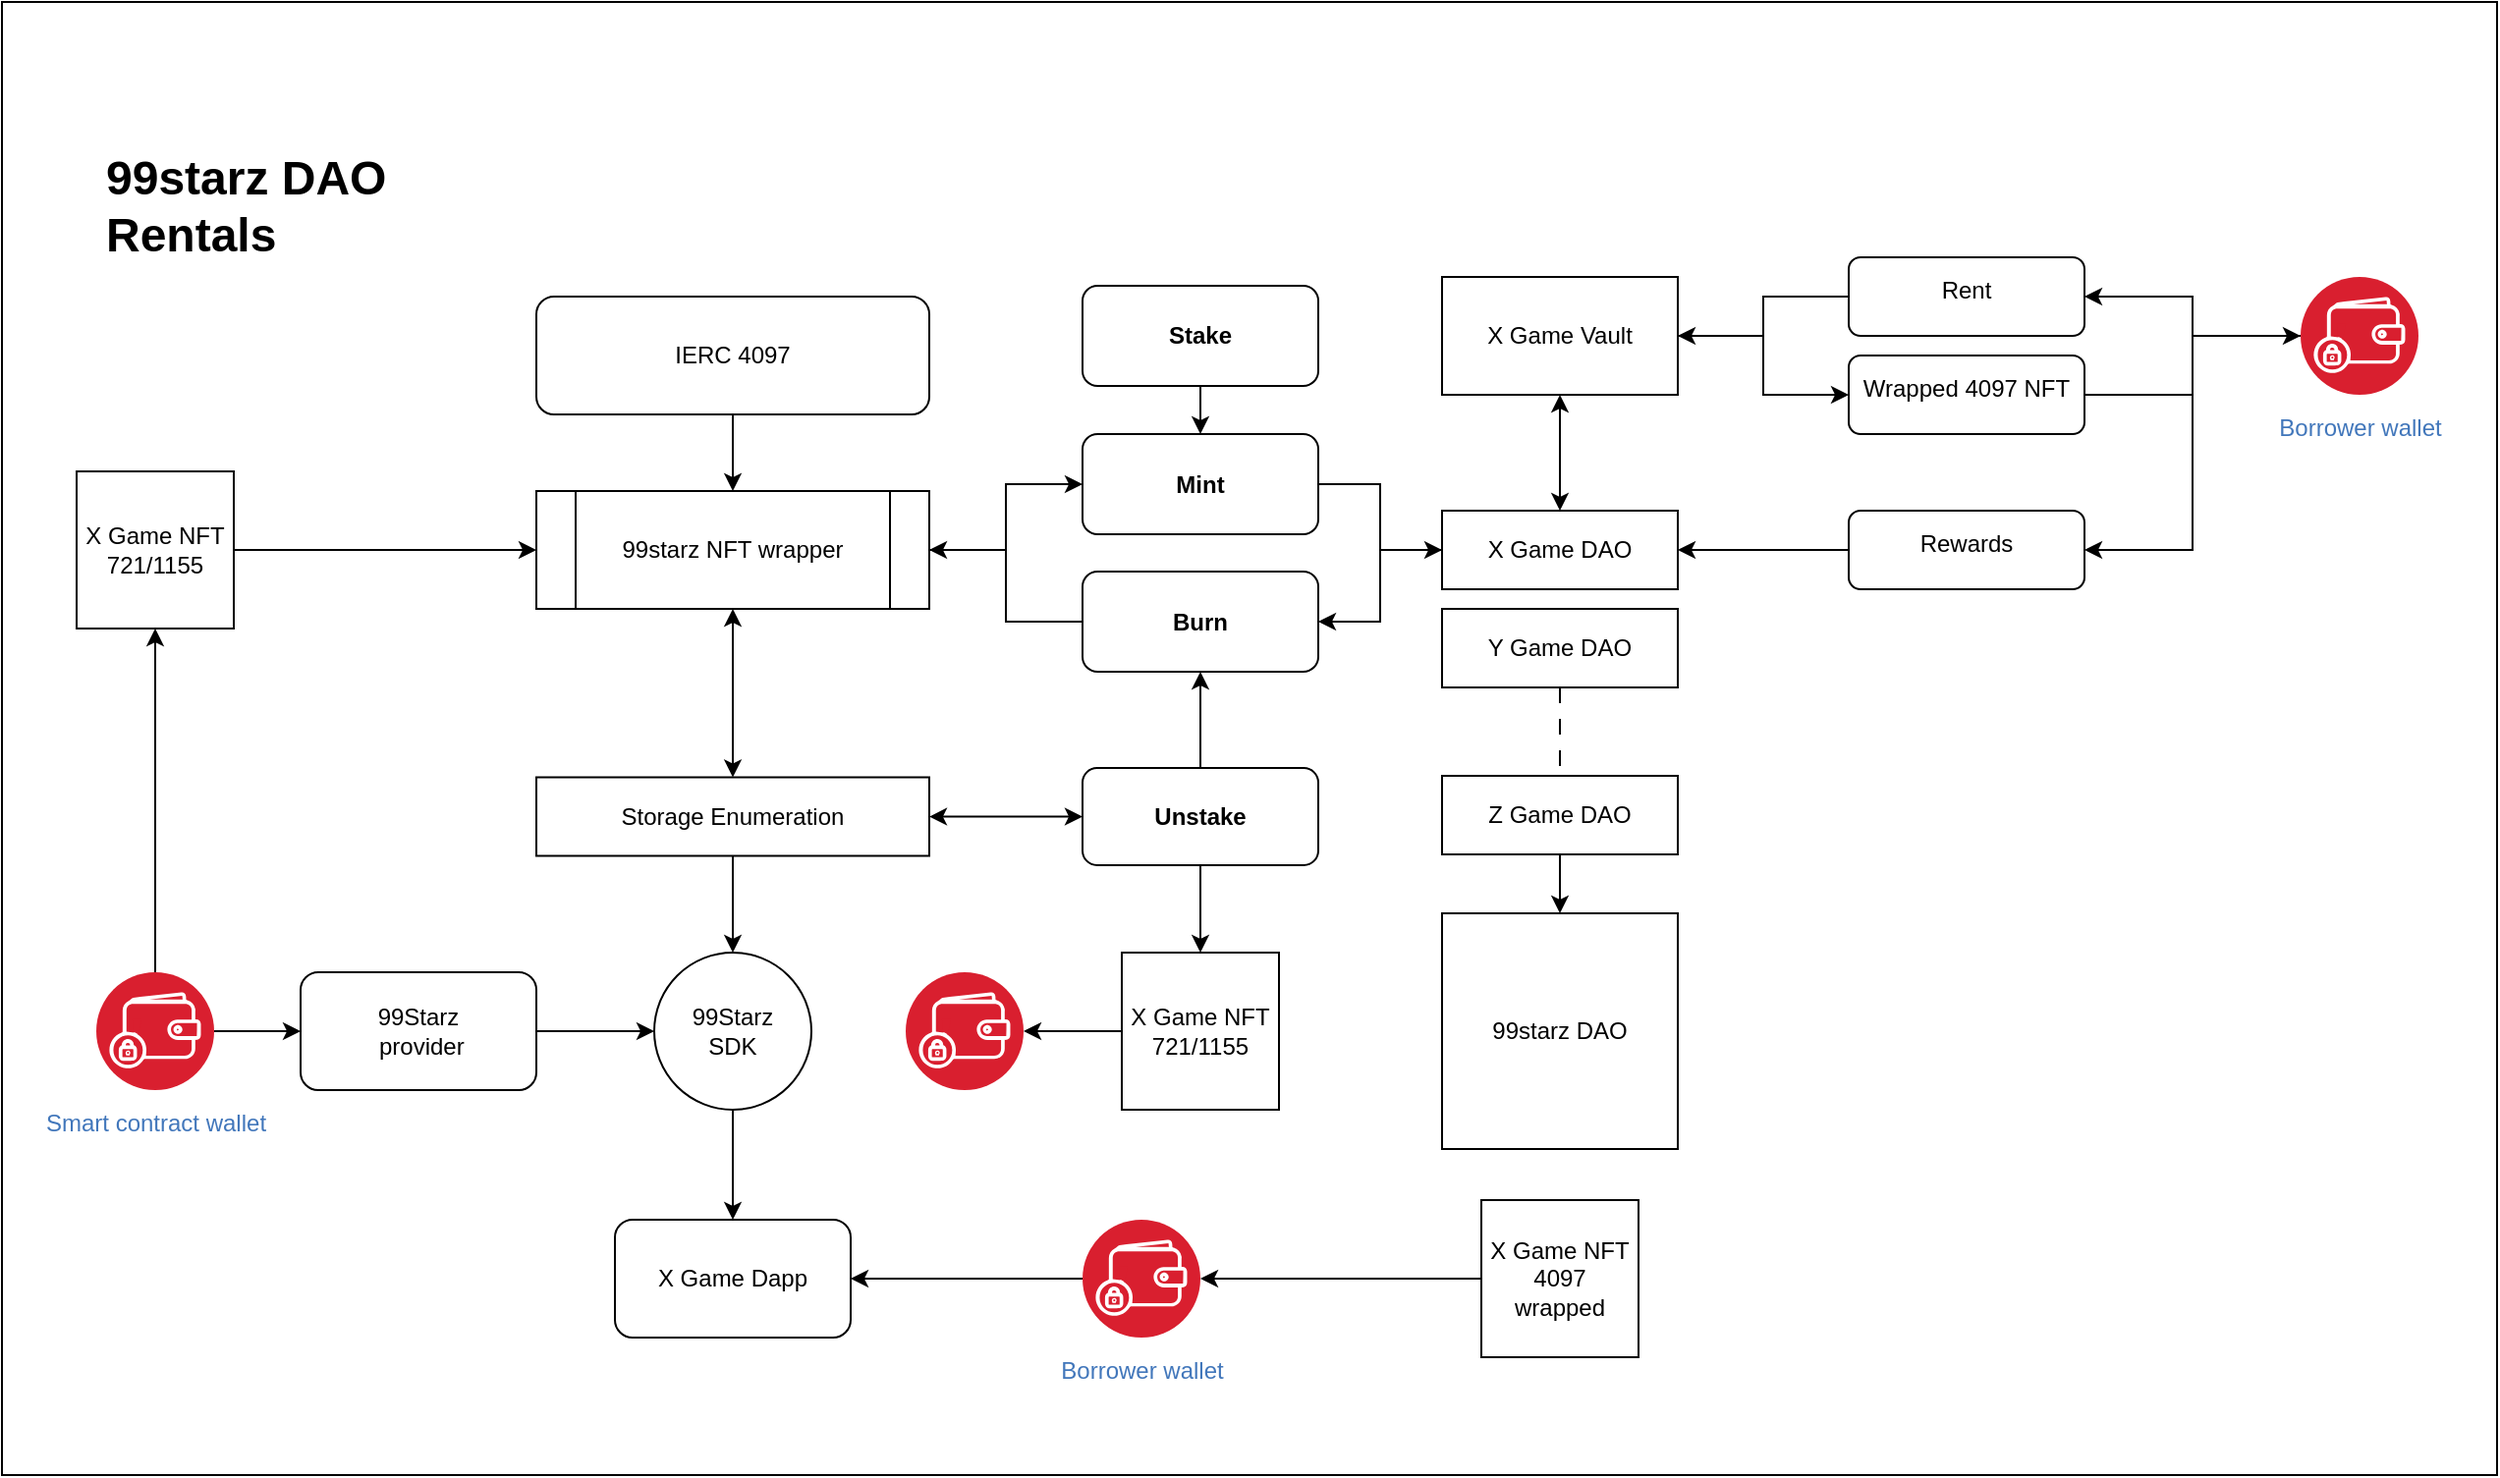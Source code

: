 <mxfile version="24.0.4" type="github">
  <diagram name="Page-1" id="VG9prOFa8QgIFDCGZgP3">
    <mxGraphModel dx="2340" dy="1185" grid="1" gridSize="10" guides="1" tooltips="1" connect="1" arrows="1" fold="1" page="1" pageScale="1" pageWidth="850" pageHeight="1100" math="0" shadow="0">
      <root>
        <mxCell id="0" />
        <mxCell id="1" parent="0" />
        <mxCell id="slcEtXl4ANhl4ZLk67iS-10" value="" style="rounded=0;whiteSpace=wrap;html=1;" parent="1" vertex="1">
          <mxGeometry x="170" y="80" width="1270" height="750" as="geometry" />
        </mxCell>
        <mxCell id="slcEtXl4ANhl4ZLk67iS-5" style="edgeStyle=orthogonalEdgeStyle;rounded=0;orthogonalLoop=1;jettySize=auto;html=1;" parent="1" source="CwHaMfXqF2rZw4a0Jr2v-1" edge="1">
          <mxGeometry relative="1" as="geometry">
            <mxPoint x="542" y="700" as="targetPoint" />
          </mxGeometry>
        </mxCell>
        <mxCell id="CwHaMfXqF2rZw4a0Jr2v-1" value="99Starz &lt;br&gt;SDK" style="ellipse;whiteSpace=wrap;html=1;aspect=fixed;" parent="1" vertex="1">
          <mxGeometry x="502" y="564" width="80" height="80" as="geometry" />
        </mxCell>
        <mxCell id="CwHaMfXqF2rZw4a0Jr2v-20" style="edgeStyle=orthogonalEdgeStyle;rounded=0;orthogonalLoop=1;jettySize=auto;html=1;" parent="1" source="CwHaMfXqF2rZw4a0Jr2v-2" target="CwHaMfXqF2rZw4a0Jr2v-15" edge="1">
          <mxGeometry relative="1" as="geometry" />
        </mxCell>
        <mxCell id="CwHaMfXqF2rZw4a0Jr2v-2" value="X Game NFT&lt;br&gt;721/1155" style="whiteSpace=wrap;html=1;aspect=fixed;" parent="1" vertex="1">
          <mxGeometry x="208" y="319" width="80" height="80" as="geometry" />
        </mxCell>
        <mxCell id="CwHaMfXqF2rZw4a0Jr2v-4" value="" style="edgeStyle=orthogonalEdgeStyle;rounded=0;orthogonalLoop=1;jettySize=auto;html=1;" parent="1" source="CwHaMfXqF2rZw4a0Jr2v-3" target="CwHaMfXqF2rZw4a0Jr2v-2" edge="1">
          <mxGeometry relative="1" as="geometry" />
        </mxCell>
        <mxCell id="slcEtXl4ANhl4ZLk67iS-9" value="" style="edgeStyle=orthogonalEdgeStyle;rounded=0;orthogonalLoop=1;jettySize=auto;html=1;" parent="1" source="CwHaMfXqF2rZw4a0Jr2v-3" target="slcEtXl4ANhl4ZLk67iS-7" edge="1">
          <mxGeometry relative="1" as="geometry" />
        </mxCell>
        <mxCell id="CwHaMfXqF2rZw4a0Jr2v-3" value="Smart contract wallet" style="image;aspect=fixed;perimeter=ellipsePerimeter;html=1;align=center;shadow=0;dashed=0;fontColor=#4277BB;labelBackgroundColor=default;fontSize=12;spacingTop=3;image=img/lib/ibm/blockchain/wallet.svg;" parent="1" vertex="1">
          <mxGeometry x="218" y="574" width="60" height="60" as="geometry" />
        </mxCell>
        <mxCell id="CwHaMfXqF2rZw4a0Jr2v-9" value="99starz DAO" style="whiteSpace=wrap;html=1;aspect=fixed;" parent="1" vertex="1">
          <mxGeometry x="903" y="544" width="120" height="120" as="geometry" />
        </mxCell>
        <mxCell id="CwHaMfXqF2rZw4a0Jr2v-14" value="" style="edgeStyle=orthogonalEdgeStyle;rounded=0;orthogonalLoop=1;jettySize=auto;html=1;" parent="1" source="CwHaMfXqF2rZw4a0Jr2v-10" target="CwHaMfXqF2rZw4a0Jr2v-9" edge="1">
          <mxGeometry relative="1" as="geometry" />
        </mxCell>
        <mxCell id="CwHaMfXqF2rZw4a0Jr2v-10" value="Z Game DAO" style="rounded=0;whiteSpace=wrap;html=1;" parent="1" vertex="1">
          <mxGeometry x="903" y="474" width="120" height="40" as="geometry" />
        </mxCell>
        <mxCell id="CwHaMfXqF2rZw4a0Jr2v-13" value="" style="edgeStyle=orthogonalEdgeStyle;rounded=0;orthogonalLoop=1;jettySize=auto;html=1;dashed=1;dashPattern=8 8;endArrow=none;endFill=0;" parent="1" source="CwHaMfXqF2rZw4a0Jr2v-11" target="CwHaMfXqF2rZw4a0Jr2v-10" edge="1">
          <mxGeometry relative="1" as="geometry" />
        </mxCell>
        <mxCell id="CwHaMfXqF2rZw4a0Jr2v-11" value="Y Game DAO" style="rounded=0;whiteSpace=wrap;html=1;" parent="1" vertex="1">
          <mxGeometry x="903" y="389" width="120" height="40" as="geometry" />
        </mxCell>
        <mxCell id="CwHaMfXqF2rZw4a0Jr2v-26" style="edgeStyle=orthogonalEdgeStyle;rounded=0;orthogonalLoop=1;jettySize=auto;html=1;" parent="1" source="CwHaMfXqF2rZw4a0Jr2v-12" target="CwHaMfXqF2rZw4a0Jr2v-23" edge="1">
          <mxGeometry relative="1" as="geometry" />
        </mxCell>
        <mxCell id="slcEtXl4ANhl4ZLk67iS-2" value="" style="edgeStyle=orthogonalEdgeStyle;rounded=0;orthogonalLoop=1;jettySize=auto;html=1;startArrow=classic;startFill=1;" parent="1" source="CwHaMfXqF2rZw4a0Jr2v-12" target="slcEtXl4ANhl4ZLk67iS-1" edge="1">
          <mxGeometry relative="1" as="geometry" />
        </mxCell>
        <mxCell id="CwHaMfXqF2rZw4a0Jr2v-12" value="X Game DAO" style="rounded=0;whiteSpace=wrap;html=1;" parent="1" vertex="1">
          <mxGeometry x="903" y="339" width="120" height="40" as="geometry" />
        </mxCell>
        <mxCell id="CwHaMfXqF2rZw4a0Jr2v-17" value="" style="edgeStyle=orthogonalEdgeStyle;rounded=0;orthogonalLoop=1;jettySize=auto;html=1;startArrow=classic;startFill=1;" parent="1" source="CwHaMfXqF2rZw4a0Jr2v-15" target="CwHaMfXqF2rZw4a0Jr2v-16" edge="1">
          <mxGeometry relative="1" as="geometry" />
        </mxCell>
        <mxCell id="CwHaMfXqF2rZw4a0Jr2v-24" style="edgeStyle=orthogonalEdgeStyle;rounded=0;orthogonalLoop=1;jettySize=auto;html=1;" parent="1" source="CwHaMfXqF2rZw4a0Jr2v-15" target="CwHaMfXqF2rZw4a0Jr2v-22" edge="1">
          <mxGeometry relative="1" as="geometry" />
        </mxCell>
        <mxCell id="CwHaMfXqF2rZw4a0Jr2v-25" style="edgeStyle=orthogonalEdgeStyle;rounded=0;orthogonalLoop=1;jettySize=auto;html=1;startArrow=classic;startFill=1;endArrow=none;endFill=0;" parent="1" source="CwHaMfXqF2rZw4a0Jr2v-15" target="CwHaMfXqF2rZw4a0Jr2v-23" edge="1">
          <mxGeometry relative="1" as="geometry" />
        </mxCell>
        <mxCell id="CwHaMfXqF2rZw4a0Jr2v-15" value="99starz NFT wrapper" style="shape=process;whiteSpace=wrap;html=1;backgroundOutline=1;" parent="1" vertex="1">
          <mxGeometry x="442" y="329" width="200" height="60" as="geometry" />
        </mxCell>
        <mxCell id="slcEtXl4ANhl4ZLk67iS-3" value="" style="edgeStyle=orthogonalEdgeStyle;rounded=0;orthogonalLoop=1;jettySize=auto;html=1;" parent="1" source="CwHaMfXqF2rZw4a0Jr2v-16" target="CwHaMfXqF2rZw4a0Jr2v-1" edge="1">
          <mxGeometry relative="1" as="geometry" />
        </mxCell>
        <mxCell id="CwHaMfXqF2rZw4a0Jr2v-16" value="Storage Enumeration" style="rounded=0;whiteSpace=wrap;html=1;" parent="1" vertex="1">
          <mxGeometry x="442" y="474.75" width="200" height="40" as="geometry" />
        </mxCell>
        <mxCell id="CwHaMfXqF2rZw4a0Jr2v-19" value="" style="edgeStyle=orthogonalEdgeStyle;rounded=0;orthogonalLoop=1;jettySize=auto;html=1;" parent="1" source="CwHaMfXqF2rZw4a0Jr2v-18" target="CwHaMfXqF2rZw4a0Jr2v-15" edge="1">
          <mxGeometry relative="1" as="geometry" />
        </mxCell>
        <mxCell id="CwHaMfXqF2rZw4a0Jr2v-18" value="IERC 4097" style="rounded=1;whiteSpace=wrap;html=1;" parent="1" vertex="1">
          <mxGeometry x="442" y="230" width="200" height="60" as="geometry" />
        </mxCell>
        <mxCell id="CwHaMfXqF2rZw4a0Jr2v-27" style="edgeStyle=orthogonalEdgeStyle;rounded=0;orthogonalLoop=1;jettySize=auto;html=1;" parent="1" source="CwHaMfXqF2rZw4a0Jr2v-22" target="CwHaMfXqF2rZw4a0Jr2v-12" edge="1">
          <mxGeometry relative="1" as="geometry" />
        </mxCell>
        <mxCell id="CwHaMfXqF2rZw4a0Jr2v-22" value="&lt;b&gt;Mint&lt;/b&gt;" style="rounded=1;whiteSpace=wrap;html=1;" parent="1" vertex="1">
          <mxGeometry x="720" y="300" width="120" height="51" as="geometry" />
        </mxCell>
        <mxCell id="CwHaMfXqF2rZw4a0Jr2v-23" value="&lt;b&gt;Burn&lt;/b&gt;" style="rounded=1;whiteSpace=wrap;html=1;" parent="1" vertex="1">
          <mxGeometry x="720" y="370" width="120" height="51" as="geometry" />
        </mxCell>
        <mxCell id="orRg-TRFn84QKwN1UcSK-13" style="edgeStyle=orthogonalEdgeStyle;rounded=0;orthogonalLoop=1;jettySize=auto;html=1;" edge="1" parent="1" source="slcEtXl4ANhl4ZLk67iS-1" target="orRg-TRFn84QKwN1UcSK-8">
          <mxGeometry relative="1" as="geometry" />
        </mxCell>
        <mxCell id="slcEtXl4ANhl4ZLk67iS-1" value="X Game Vault" style="rounded=0;whiteSpace=wrap;html=1;" parent="1" vertex="1">
          <mxGeometry x="903" y="220" width="120" height="60" as="geometry" />
        </mxCell>
        <mxCell id="slcEtXl4ANhl4ZLk67iS-6" value="X Game Dapp" style="rounded=1;whiteSpace=wrap;html=1;" parent="1" vertex="1">
          <mxGeometry x="482" y="700" width="120" height="60" as="geometry" />
        </mxCell>
        <mxCell id="slcEtXl4ANhl4ZLk67iS-8" value="" style="edgeStyle=orthogonalEdgeStyle;rounded=0;orthogonalLoop=1;jettySize=auto;html=1;" parent="1" source="slcEtXl4ANhl4ZLk67iS-7" target="CwHaMfXqF2rZw4a0Jr2v-1" edge="1">
          <mxGeometry relative="1" as="geometry" />
        </mxCell>
        <mxCell id="slcEtXl4ANhl4ZLk67iS-7" value="99Starz&lt;br&gt;&amp;nbsp;provider" style="rounded=1;whiteSpace=wrap;html=1;" parent="1" vertex="1">
          <mxGeometry x="322" y="574" width="120" height="60" as="geometry" />
        </mxCell>
        <mxCell id="slcEtXl4ANhl4ZLk67iS-11" value="&lt;h1&gt;99starz DAO Rentals&lt;/h1&gt;" style="text;html=1;spacing=5;spacingTop=-20;whiteSpace=wrap;overflow=hidden;rounded=0;" parent="1" vertex="1">
          <mxGeometry x="218" y="150" width="190" height="120" as="geometry" />
        </mxCell>
        <mxCell id="orRg-TRFn84QKwN1UcSK-11" style="edgeStyle=orthogonalEdgeStyle;rounded=0;orthogonalLoop=1;jettySize=auto;html=1;" edge="1" parent="1" source="orRg-TRFn84QKwN1UcSK-1" target="orRg-TRFn84QKwN1UcSK-4">
          <mxGeometry relative="1" as="geometry" />
        </mxCell>
        <mxCell id="orRg-TRFn84QKwN1UcSK-34" style="edgeStyle=orthogonalEdgeStyle;rounded=0;orthogonalLoop=1;jettySize=auto;html=1;entryX=1;entryY=0.5;entryDx=0;entryDy=0;" edge="1" parent="1" source="orRg-TRFn84QKwN1UcSK-1" target="orRg-TRFn84QKwN1UcSK-31">
          <mxGeometry relative="1" as="geometry" />
        </mxCell>
        <mxCell id="orRg-TRFn84QKwN1UcSK-1" value="Borrower wallet" style="image;aspect=fixed;perimeter=ellipsePerimeter;html=1;align=center;shadow=0;dashed=0;fontColor=#4277BB;labelBackgroundColor=default;fontSize=12;spacingTop=3;image=img/lib/ibm/blockchain/wallet.svg;" vertex="1" parent="1">
          <mxGeometry x="1340" y="220" width="60" height="60" as="geometry" />
        </mxCell>
        <mxCell id="orRg-TRFn84QKwN1UcSK-14" style="edgeStyle=orthogonalEdgeStyle;rounded=0;orthogonalLoop=1;jettySize=auto;html=1;" edge="1" parent="1" source="orRg-TRFn84QKwN1UcSK-4" target="slcEtXl4ANhl4ZLk67iS-1">
          <mxGeometry relative="1" as="geometry" />
        </mxCell>
        <mxCell id="orRg-TRFn84QKwN1UcSK-4" value="&lt;div&gt;&lt;span style=&quot;color: rgb(0, 0, 0);&quot;&gt;Rent&lt;/span&gt;&lt;br&gt;&lt;/div&gt;" style="rounded=1;whiteSpace=wrap;html=1;verticalAlign=top;fontColor=#4277BB;labelBackgroundColor=default;shadow=0;dashed=0;spacingTop=3;" vertex="1" parent="1">
          <mxGeometry x="1110" y="210" width="120" height="40" as="geometry" />
        </mxCell>
        <mxCell id="orRg-TRFn84QKwN1UcSK-12" style="edgeStyle=orthogonalEdgeStyle;rounded=0;orthogonalLoop=1;jettySize=auto;html=1;" edge="1" parent="1" source="orRg-TRFn84QKwN1UcSK-8" target="orRg-TRFn84QKwN1UcSK-1">
          <mxGeometry relative="1" as="geometry" />
        </mxCell>
        <mxCell id="orRg-TRFn84QKwN1UcSK-8" value="&lt;div&gt;&lt;span style=&quot;color: rgb(0, 0, 0);&quot;&gt;Wrapped 4097 NFT&lt;/span&gt;&lt;br&gt;&lt;/div&gt;" style="rounded=1;whiteSpace=wrap;html=1;verticalAlign=top;fontColor=#4277BB;labelBackgroundColor=default;shadow=0;dashed=0;spacingTop=3;" vertex="1" parent="1">
          <mxGeometry x="1110" y="260" width="120" height="40" as="geometry" />
        </mxCell>
        <mxCell id="orRg-TRFn84QKwN1UcSK-16" value="" style="edgeStyle=orthogonalEdgeStyle;rounded=0;orthogonalLoop=1;jettySize=auto;html=1;" edge="1" parent="1" source="orRg-TRFn84QKwN1UcSK-15" target="slcEtXl4ANhl4ZLk67iS-6">
          <mxGeometry relative="1" as="geometry" />
        </mxCell>
        <mxCell id="orRg-TRFn84QKwN1UcSK-15" value="Borrower wallet" style="image;aspect=fixed;perimeter=ellipsePerimeter;html=1;align=center;shadow=0;dashed=0;fontColor=#4277BB;labelBackgroundColor=default;fontSize=12;spacingTop=3;image=img/lib/ibm/blockchain/wallet.svg;" vertex="1" parent="1">
          <mxGeometry x="720" y="700" width="60" height="60" as="geometry" />
        </mxCell>
        <mxCell id="orRg-TRFn84QKwN1UcSK-18" style="edgeStyle=orthogonalEdgeStyle;rounded=0;orthogonalLoop=1;jettySize=auto;html=1;" edge="1" parent="1" source="orRg-TRFn84QKwN1UcSK-17" target="orRg-TRFn84QKwN1UcSK-15">
          <mxGeometry relative="1" as="geometry" />
        </mxCell>
        <mxCell id="orRg-TRFn84QKwN1UcSK-17" value="X Game NFT&lt;br&gt;4097&lt;br&gt;wrapped" style="whiteSpace=wrap;html=1;aspect=fixed;" vertex="1" parent="1">
          <mxGeometry x="923" y="690" width="80" height="80" as="geometry" />
        </mxCell>
        <mxCell id="orRg-TRFn84QKwN1UcSK-23" style="edgeStyle=orthogonalEdgeStyle;rounded=0;orthogonalLoop=1;jettySize=auto;html=1;" edge="1" parent="1" source="orRg-TRFn84QKwN1UcSK-19" target="CwHaMfXqF2rZw4a0Jr2v-22">
          <mxGeometry relative="1" as="geometry" />
        </mxCell>
        <mxCell id="orRg-TRFn84QKwN1UcSK-19" value="&lt;b&gt;Stake&lt;/b&gt;" style="rounded=1;whiteSpace=wrap;html=1;" vertex="1" parent="1">
          <mxGeometry x="720" y="224.5" width="120" height="51" as="geometry" />
        </mxCell>
        <mxCell id="orRg-TRFn84QKwN1UcSK-21" value="" style="edgeStyle=orthogonalEdgeStyle;rounded=0;orthogonalLoop=1;jettySize=auto;html=1;" edge="1" parent="1" source="orRg-TRFn84QKwN1UcSK-20" target="CwHaMfXqF2rZw4a0Jr2v-23">
          <mxGeometry relative="1" as="geometry" />
        </mxCell>
        <mxCell id="orRg-TRFn84QKwN1UcSK-25" value="" style="edgeStyle=orthogonalEdgeStyle;rounded=0;orthogonalLoop=1;jettySize=auto;html=1;" edge="1" parent="1" source="orRg-TRFn84QKwN1UcSK-20" target="orRg-TRFn84QKwN1UcSK-24">
          <mxGeometry relative="1" as="geometry" />
        </mxCell>
        <mxCell id="orRg-TRFn84QKwN1UcSK-26" value="" style="edgeStyle=orthogonalEdgeStyle;rounded=0;orthogonalLoop=1;jettySize=auto;html=1;startArrow=classic;startFill=1;" edge="1" parent="1" source="orRg-TRFn84QKwN1UcSK-20" target="CwHaMfXqF2rZw4a0Jr2v-16">
          <mxGeometry relative="1" as="geometry" />
        </mxCell>
        <mxCell id="orRg-TRFn84QKwN1UcSK-20" value="&lt;b&gt;Unstake&lt;/b&gt;" style="rounded=1;whiteSpace=wrap;html=1;" vertex="1" parent="1">
          <mxGeometry x="720" y="470" width="120" height="49.5" as="geometry" />
        </mxCell>
        <mxCell id="orRg-TRFn84QKwN1UcSK-30" value="" style="edgeStyle=orthogonalEdgeStyle;rounded=0;orthogonalLoop=1;jettySize=auto;html=1;" edge="1" parent="1" source="orRg-TRFn84QKwN1UcSK-24" target="orRg-TRFn84QKwN1UcSK-27">
          <mxGeometry relative="1" as="geometry" />
        </mxCell>
        <mxCell id="orRg-TRFn84QKwN1UcSK-24" value="X Game NFT&lt;br&gt;721/1155" style="whiteSpace=wrap;html=1;aspect=fixed;" vertex="1" parent="1">
          <mxGeometry x="740" y="564" width="80" height="80" as="geometry" />
        </mxCell>
        <mxCell id="orRg-TRFn84QKwN1UcSK-27" value="" style="image;aspect=fixed;perimeter=ellipsePerimeter;html=1;align=center;shadow=0;dashed=0;fontColor=#4277BB;labelBackgroundColor=default;fontSize=12;spacingTop=3;image=img/lib/ibm/blockchain/wallet.svg;" vertex="1" parent="1">
          <mxGeometry x="630" y="574" width="60" height="60" as="geometry" />
        </mxCell>
        <mxCell id="orRg-TRFn84QKwN1UcSK-32" value="" style="edgeStyle=orthogonalEdgeStyle;rounded=0;orthogonalLoop=1;jettySize=auto;html=1;" edge="1" parent="1" source="orRg-TRFn84QKwN1UcSK-31" target="CwHaMfXqF2rZw4a0Jr2v-12">
          <mxGeometry relative="1" as="geometry" />
        </mxCell>
        <mxCell id="orRg-TRFn84QKwN1UcSK-31" value="&lt;div&gt;&lt;span style=&quot;color: rgb(0, 0, 0);&quot;&gt;Rewards&lt;/span&gt;&lt;br&gt;&lt;/div&gt;" style="rounded=1;whiteSpace=wrap;html=1;verticalAlign=top;fontColor=#4277BB;labelBackgroundColor=default;shadow=0;dashed=0;spacingTop=3;" vertex="1" parent="1">
          <mxGeometry x="1110" y="339" width="120" height="40" as="geometry" />
        </mxCell>
      </root>
    </mxGraphModel>
  </diagram>
</mxfile>

